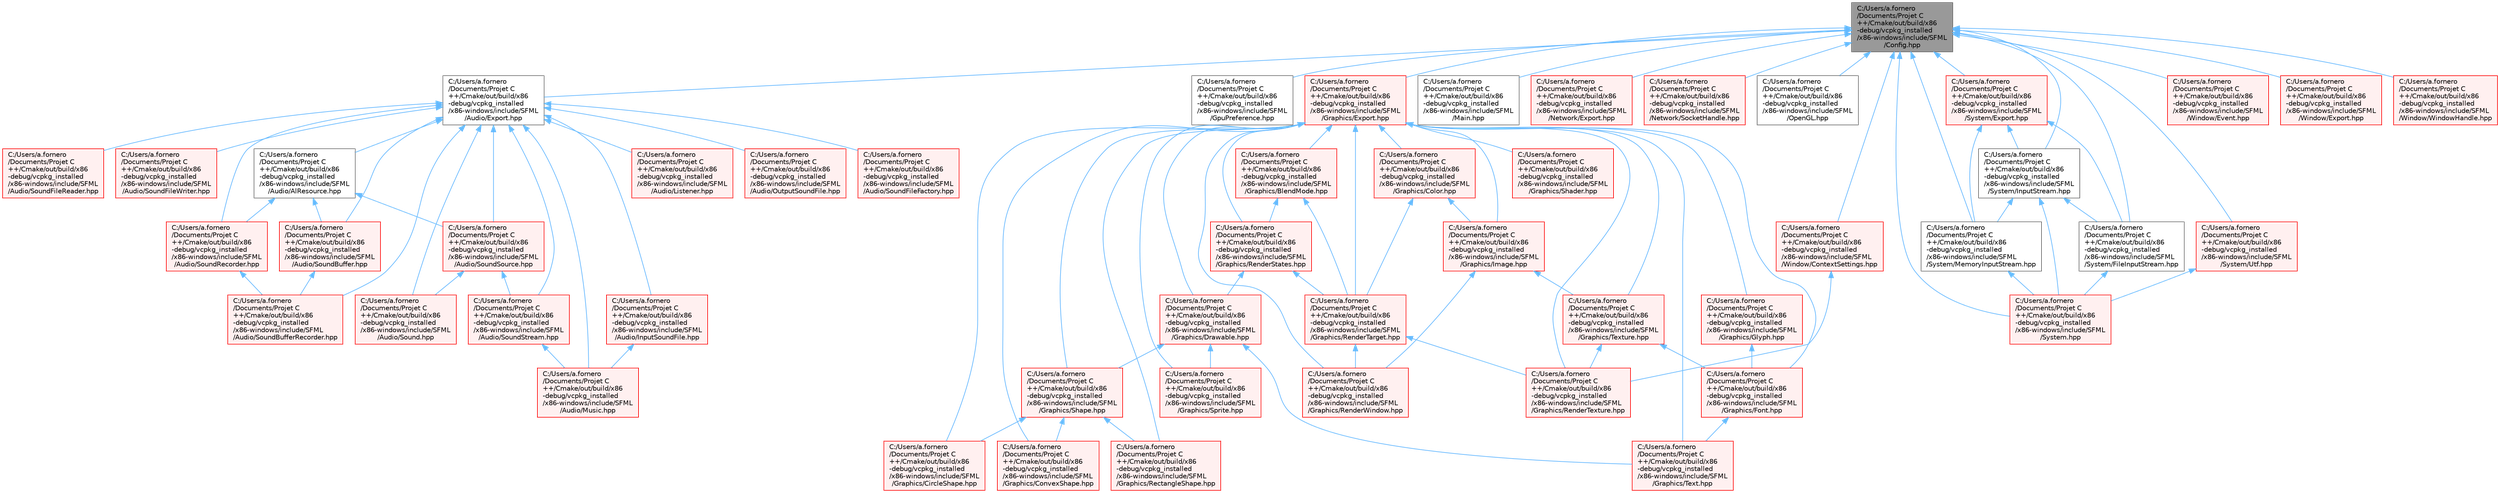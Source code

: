 digraph "C:/Users/a.fornero/Documents/Projet C++/Cmake/out/build/x86-debug/vcpkg_installed/x86-windows/include/SFML/Config.hpp"
{
 // LATEX_PDF_SIZE
  bgcolor="transparent";
  edge [fontname=Helvetica,fontsize=10,labelfontname=Helvetica,labelfontsize=10];
  node [fontname=Helvetica,fontsize=10,shape=box,height=0.2,width=0.4];
  Node1 [id="Node000001",label="C:/Users/a.fornero\l/Documents/Projet C\l++/Cmake/out/build/x86\l-debug/vcpkg_installed\l/x86-windows/include/SFML\l/Config.hpp",height=0.2,width=0.4,color="gray40", fillcolor="grey60", style="filled", fontcolor="black",tooltip=" "];
  Node1 -> Node2 [id="edge1_Node000001_Node000002",dir="back",color="steelblue1",style="solid",tooltip=" "];
  Node2 [id="Node000002",label="C:/Users/a.fornero\l/Documents/Projet C\l++/Cmake/out/build/x86\l-debug/vcpkg_installed\l/x86-windows/include/SFML\l/Audio/Export.hpp",height=0.2,width=0.4,color="grey40", fillcolor="white", style="filled",URL="$_audio_2_export_8hpp.html",tooltip=" "];
  Node2 -> Node3 [id="edge2_Node000002_Node000003",dir="back",color="steelblue1",style="solid",tooltip=" "];
  Node3 [id="Node000003",label="C:/Users/a.fornero\l/Documents/Projet C\l++/Cmake/out/build/x86\l-debug/vcpkg_installed\l/x86-windows/include/SFML\l/Audio/AlResource.hpp",height=0.2,width=0.4,color="grey40", fillcolor="white", style="filled",URL="$_al_resource_8hpp.html",tooltip=" "];
  Node3 -> Node4 [id="edge3_Node000003_Node000004",dir="back",color="steelblue1",style="solid",tooltip=" "];
  Node4 [id="Node000004",label="C:/Users/a.fornero\l/Documents/Projet C\l++/Cmake/out/build/x86\l-debug/vcpkg_installed\l/x86-windows/include/SFML\l/Audio/SoundBuffer.hpp",height=0.2,width=0.4,color="red", fillcolor="#FFF0F0", style="filled",URL="$_sound_buffer_8hpp.html",tooltip=" "];
  Node4 -> Node6 [id="edge4_Node000004_Node000006",dir="back",color="steelblue1",style="solid",tooltip=" "];
  Node6 [id="Node000006",label="C:/Users/a.fornero\l/Documents/Projet C\l++/Cmake/out/build/x86\l-debug/vcpkg_installed\l/x86-windows/include/SFML\l/Audio/SoundBufferRecorder.hpp",height=0.2,width=0.4,color="red", fillcolor="#FFF0F0", style="filled",URL="$_sound_buffer_recorder_8hpp.html",tooltip=" "];
  Node3 -> Node7 [id="edge5_Node000003_Node000007",dir="back",color="steelblue1",style="solid",tooltip=" "];
  Node7 [id="Node000007",label="C:/Users/a.fornero\l/Documents/Projet C\l++/Cmake/out/build/x86\l-debug/vcpkg_installed\l/x86-windows/include/SFML\l/Audio/SoundRecorder.hpp",height=0.2,width=0.4,color="red", fillcolor="#FFF0F0", style="filled",URL="$_sound_recorder_8hpp.html",tooltip=" "];
  Node7 -> Node6 [id="edge6_Node000007_Node000006",dir="back",color="steelblue1",style="solid",tooltip=" "];
  Node3 -> Node8 [id="edge7_Node000003_Node000008",dir="back",color="steelblue1",style="solid",tooltip=" "];
  Node8 [id="Node000008",label="C:/Users/a.fornero\l/Documents/Projet C\l++/Cmake/out/build/x86\l-debug/vcpkg_installed\l/x86-windows/include/SFML\l/Audio/SoundSource.hpp",height=0.2,width=0.4,color="red", fillcolor="#FFF0F0", style="filled",URL="$_sound_source_8hpp.html",tooltip=" "];
  Node8 -> Node9 [id="edge8_Node000008_Node000009",dir="back",color="steelblue1",style="solid",tooltip=" "];
  Node9 [id="Node000009",label="C:/Users/a.fornero\l/Documents/Projet C\l++/Cmake/out/build/x86\l-debug/vcpkg_installed\l/x86-windows/include/SFML\l/Audio/Sound.hpp",height=0.2,width=0.4,color="red", fillcolor="#FFF0F0", style="filled",URL="$_sound_8hpp.html",tooltip=" "];
  Node8 -> Node10 [id="edge9_Node000008_Node000010",dir="back",color="steelblue1",style="solid",tooltip=" "];
  Node10 [id="Node000010",label="C:/Users/a.fornero\l/Documents/Projet C\l++/Cmake/out/build/x86\l-debug/vcpkg_installed\l/x86-windows/include/SFML\l/Audio/SoundStream.hpp",height=0.2,width=0.4,color="red", fillcolor="#FFF0F0", style="filled",URL="$_sound_stream_8hpp.html",tooltip=" "];
  Node10 -> Node11 [id="edge10_Node000010_Node000011",dir="back",color="steelblue1",style="solid",tooltip=" "];
  Node11 [id="Node000011",label="C:/Users/a.fornero\l/Documents/Projet C\l++/Cmake/out/build/x86\l-debug/vcpkg_installed\l/x86-windows/include/SFML\l/Audio/Music.hpp",height=0.2,width=0.4,color="red", fillcolor="#FFF0F0", style="filled",URL="$_music_8hpp.html",tooltip=" "];
  Node2 -> Node12 [id="edge11_Node000002_Node000012",dir="back",color="steelblue1",style="solid",tooltip=" "];
  Node12 [id="Node000012",label="C:/Users/a.fornero\l/Documents/Projet C\l++/Cmake/out/build/x86\l-debug/vcpkg_installed\l/x86-windows/include/SFML\l/Audio/InputSoundFile.hpp",height=0.2,width=0.4,color="red", fillcolor="#FFF0F0", style="filled",URL="$_input_sound_file_8hpp.html",tooltip=" "];
  Node12 -> Node11 [id="edge12_Node000012_Node000011",dir="back",color="steelblue1",style="solid",tooltip=" "];
  Node2 -> Node13 [id="edge13_Node000002_Node000013",dir="back",color="steelblue1",style="solid",tooltip=" "];
  Node13 [id="Node000013",label="C:/Users/a.fornero\l/Documents/Projet C\l++/Cmake/out/build/x86\l-debug/vcpkg_installed\l/x86-windows/include/SFML\l/Audio/Listener.hpp",height=0.2,width=0.4,color="red", fillcolor="#FFF0F0", style="filled",URL="$_listener_8hpp.html",tooltip=" "];
  Node2 -> Node11 [id="edge14_Node000002_Node000011",dir="back",color="steelblue1",style="solid",tooltip=" "];
  Node2 -> Node14 [id="edge15_Node000002_Node000014",dir="back",color="steelblue1",style="solid",tooltip=" "];
  Node14 [id="Node000014",label="C:/Users/a.fornero\l/Documents/Projet C\l++/Cmake/out/build/x86\l-debug/vcpkg_installed\l/x86-windows/include/SFML\l/Audio/OutputSoundFile.hpp",height=0.2,width=0.4,color="red", fillcolor="#FFF0F0", style="filled",URL="$_output_sound_file_8hpp.html",tooltip=" "];
  Node2 -> Node9 [id="edge16_Node000002_Node000009",dir="back",color="steelblue1",style="solid",tooltip=" "];
  Node2 -> Node4 [id="edge17_Node000002_Node000004",dir="back",color="steelblue1",style="solid",tooltip=" "];
  Node2 -> Node6 [id="edge18_Node000002_Node000006",dir="back",color="steelblue1",style="solid",tooltip=" "];
  Node2 -> Node15 [id="edge19_Node000002_Node000015",dir="back",color="steelblue1",style="solid",tooltip=" "];
  Node15 [id="Node000015",label="C:/Users/a.fornero\l/Documents/Projet C\l++/Cmake/out/build/x86\l-debug/vcpkg_installed\l/x86-windows/include/SFML\l/Audio/SoundFileFactory.hpp",height=0.2,width=0.4,color="red", fillcolor="#FFF0F0", style="filled",URL="$_sound_file_factory_8hpp.html",tooltip=" "];
  Node2 -> Node16 [id="edge20_Node000002_Node000016",dir="back",color="steelblue1",style="solid",tooltip=" "];
  Node16 [id="Node000016",label="C:/Users/a.fornero\l/Documents/Projet C\l++/Cmake/out/build/x86\l-debug/vcpkg_installed\l/x86-windows/include/SFML\l/Audio/SoundFileReader.hpp",height=0.2,width=0.4,color="red", fillcolor="#FFF0F0", style="filled",URL="$_sound_file_reader_8hpp.html",tooltip=" "];
  Node2 -> Node17 [id="edge21_Node000002_Node000017",dir="back",color="steelblue1",style="solid",tooltip=" "];
  Node17 [id="Node000017",label="C:/Users/a.fornero\l/Documents/Projet C\l++/Cmake/out/build/x86\l-debug/vcpkg_installed\l/x86-windows/include/SFML\l/Audio/SoundFileWriter.hpp",height=0.2,width=0.4,color="red", fillcolor="#FFF0F0", style="filled",URL="$_sound_file_writer_8hpp.html",tooltip=" "];
  Node2 -> Node7 [id="edge22_Node000002_Node000007",dir="back",color="steelblue1",style="solid",tooltip=" "];
  Node2 -> Node8 [id="edge23_Node000002_Node000008",dir="back",color="steelblue1",style="solid",tooltip=" "];
  Node2 -> Node10 [id="edge24_Node000002_Node000010",dir="back",color="steelblue1",style="solid",tooltip=" "];
  Node1 -> Node18 [id="edge25_Node000001_Node000018",dir="back",color="steelblue1",style="solid",tooltip=" "];
  Node18 [id="Node000018",label="C:/Users/a.fornero\l/Documents/Projet C\l++/Cmake/out/build/x86\l-debug/vcpkg_installed\l/x86-windows/include/SFML\l/GpuPreference.hpp",height=0.2,width=0.4,color="grey40", fillcolor="white", style="filled",URL="$_gpu_preference_8hpp.html",tooltip="Headers."];
  Node1 -> Node19 [id="edge26_Node000001_Node000019",dir="back",color="steelblue1",style="solid",tooltip=" "];
  Node19 [id="Node000019",label="C:/Users/a.fornero\l/Documents/Projet C\l++/Cmake/out/build/x86\l-debug/vcpkg_installed\l/x86-windows/include/SFML\l/Graphics/Export.hpp",height=0.2,width=0.4,color="red", fillcolor="#FFF0F0", style="filled",URL="$_graphics_2_export_8hpp.html",tooltip=" "];
  Node19 -> Node20 [id="edge27_Node000019_Node000020",dir="back",color="steelblue1",style="solid",tooltip=" "];
  Node20 [id="Node000020",label="C:/Users/a.fornero\l/Documents/Projet C\l++/Cmake/out/build/x86\l-debug/vcpkg_installed\l/x86-windows/include/SFML\l/Graphics/BlendMode.hpp",height=0.2,width=0.4,color="red", fillcolor="#FFF0F0", style="filled",URL="$_blend_mode_8hpp.html",tooltip=" "];
  Node20 -> Node22 [id="edge28_Node000020_Node000022",dir="back",color="steelblue1",style="solid",tooltip=" "];
  Node22 [id="Node000022",label="C:/Users/a.fornero\l/Documents/Projet C\l++/Cmake/out/build/x86\l-debug/vcpkg_installed\l/x86-windows/include/SFML\l/Graphics/RenderStates.hpp",height=0.2,width=0.4,color="red", fillcolor="#FFF0F0", style="filled",URL="$_render_states_8hpp.html",tooltip=" "];
  Node22 -> Node23 [id="edge29_Node000022_Node000023",dir="back",color="steelblue1",style="solid",tooltip=" "];
  Node23 [id="Node000023",label="C:/Users/a.fornero\l/Documents/Projet C\l++/Cmake/out/build/x86\l-debug/vcpkg_installed\l/x86-windows/include/SFML\l/Graphics/Drawable.hpp",height=0.2,width=0.4,color="red", fillcolor="#FFF0F0", style="filled",URL="$_drawable_8hpp.html",tooltip=" "];
  Node23 -> Node24 [id="edge30_Node000023_Node000024",dir="back",color="steelblue1",style="solid",tooltip=" "];
  Node24 [id="Node000024",label="C:/Users/a.fornero\l/Documents/Projet C\l++/Cmake/out/build/x86\l-debug/vcpkg_installed\l/x86-windows/include/SFML\l/Graphics/Shape.hpp",height=0.2,width=0.4,color="red", fillcolor="#FFF0F0", style="filled",URL="$_shape_8hpp.html",tooltip=" "];
  Node24 -> Node25 [id="edge31_Node000024_Node000025",dir="back",color="steelblue1",style="solid",tooltip=" "];
  Node25 [id="Node000025",label="C:/Users/a.fornero\l/Documents/Projet C\l++/Cmake/out/build/x86\l-debug/vcpkg_installed\l/x86-windows/include/SFML\l/Graphics/CircleShape.hpp",height=0.2,width=0.4,color="red", fillcolor="#FFF0F0", style="filled",URL="$_circle_shape_8hpp.html",tooltip=" "];
  Node24 -> Node26 [id="edge32_Node000024_Node000026",dir="back",color="steelblue1",style="solid",tooltip=" "];
  Node26 [id="Node000026",label="C:/Users/a.fornero\l/Documents/Projet C\l++/Cmake/out/build/x86\l-debug/vcpkg_installed\l/x86-windows/include/SFML\l/Graphics/ConvexShape.hpp",height=0.2,width=0.4,color="red", fillcolor="#FFF0F0", style="filled",URL="$_convex_shape_8hpp.html",tooltip=" "];
  Node24 -> Node27 [id="edge33_Node000024_Node000027",dir="back",color="steelblue1",style="solid",tooltip=" "];
  Node27 [id="Node000027",label="C:/Users/a.fornero\l/Documents/Projet C\l++/Cmake/out/build/x86\l-debug/vcpkg_installed\l/x86-windows/include/SFML\l/Graphics/RectangleShape.hpp",height=0.2,width=0.4,color="red", fillcolor="#FFF0F0", style="filled",URL="$_rectangle_shape_8hpp.html",tooltip=" "];
  Node23 -> Node28 [id="edge34_Node000023_Node000028",dir="back",color="steelblue1",style="solid",tooltip=" "];
  Node28 [id="Node000028",label="C:/Users/a.fornero\l/Documents/Projet C\l++/Cmake/out/build/x86\l-debug/vcpkg_installed\l/x86-windows/include/SFML\l/Graphics/Sprite.hpp",height=0.2,width=0.4,color="red", fillcolor="#FFF0F0", style="filled",URL="$_sprite_8hpp.html",tooltip=" "];
  Node23 -> Node29 [id="edge35_Node000023_Node000029",dir="back",color="steelblue1",style="solid",tooltip=" "];
  Node29 [id="Node000029",label="C:/Users/a.fornero\l/Documents/Projet C\l++/Cmake/out/build/x86\l-debug/vcpkg_installed\l/x86-windows/include/SFML\l/Graphics/Text.hpp",height=0.2,width=0.4,color="red", fillcolor="#FFF0F0", style="filled",URL="$_text_8hpp.html",tooltip=" "];
  Node22 -> Node32 [id="edge36_Node000022_Node000032",dir="back",color="steelblue1",style="solid",tooltip=" "];
  Node32 [id="Node000032",label="C:/Users/a.fornero\l/Documents/Projet C\l++/Cmake/out/build/x86\l-debug/vcpkg_installed\l/x86-windows/include/SFML\l/Graphics/RenderTarget.hpp",height=0.2,width=0.4,color="red", fillcolor="#FFF0F0", style="filled",URL="$_render_target_8hpp.html",tooltip=" "];
  Node32 -> Node33 [id="edge37_Node000032_Node000033",dir="back",color="steelblue1",style="solid",tooltip=" "];
  Node33 [id="Node000033",label="C:/Users/a.fornero\l/Documents/Projet C\l++/Cmake/out/build/x86\l-debug/vcpkg_installed\l/x86-windows/include/SFML\l/Graphics/RenderTexture.hpp",height=0.2,width=0.4,color="red", fillcolor="#FFF0F0", style="filled",URL="$_render_texture_8hpp.html",tooltip=" "];
  Node32 -> Node34 [id="edge38_Node000032_Node000034",dir="back",color="steelblue1",style="solid",tooltip=" "];
  Node34 [id="Node000034",label="C:/Users/a.fornero\l/Documents/Projet C\l++/Cmake/out/build/x86\l-debug/vcpkg_installed\l/x86-windows/include/SFML\l/Graphics/RenderWindow.hpp",height=0.2,width=0.4,color="red", fillcolor="#FFF0F0", style="filled",URL="$_render_window_8hpp.html",tooltip=" "];
  Node20 -> Node32 [id="edge39_Node000020_Node000032",dir="back",color="steelblue1",style="solid",tooltip=" "];
  Node19 -> Node25 [id="edge40_Node000019_Node000025",dir="back",color="steelblue1",style="solid",tooltip=" "];
  Node19 -> Node35 [id="edge41_Node000019_Node000035",dir="back",color="steelblue1",style="solid",tooltip=" "];
  Node35 [id="Node000035",label="C:/Users/a.fornero\l/Documents/Projet C\l++/Cmake/out/build/x86\l-debug/vcpkg_installed\l/x86-windows/include/SFML\l/Graphics/Color.hpp",height=0.2,width=0.4,color="red", fillcolor="#FFF0F0", style="filled",URL="$_color_8hpp.html",tooltip=" "];
  Node35 -> Node38 [id="edge42_Node000035_Node000038",dir="back",color="steelblue1",style="solid",tooltip=" "];
  Node38 [id="Node000038",label="C:/Users/a.fornero\l/Documents/Projet C\l++/Cmake/out/build/x86\l-debug/vcpkg_installed\l/x86-windows/include/SFML\l/Graphics/Image.hpp",height=0.2,width=0.4,color="red", fillcolor="#FFF0F0", style="filled",URL="$_image_8hpp.html",tooltip=" "];
  Node38 -> Node34 [id="edge43_Node000038_Node000034",dir="back",color="steelblue1",style="solid",tooltip=" "];
  Node38 -> Node39 [id="edge44_Node000038_Node000039",dir="back",color="steelblue1",style="solid",tooltip=" "];
  Node39 [id="Node000039",label="C:/Users/a.fornero\l/Documents/Projet C\l++/Cmake/out/build/x86\l-debug/vcpkg_installed\l/x86-windows/include/SFML\l/Graphics/Texture.hpp",height=0.2,width=0.4,color="red", fillcolor="#FFF0F0", style="filled",URL="$_texture_8hpp.html",tooltip=" "];
  Node39 -> Node40 [id="edge45_Node000039_Node000040",dir="back",color="steelblue1",style="solid",tooltip=" "];
  Node40 [id="Node000040",label="C:/Users/a.fornero\l/Documents/Projet C\l++/Cmake/out/build/x86\l-debug/vcpkg_installed\l/x86-windows/include/SFML\l/Graphics/Font.hpp",height=0.2,width=0.4,color="red", fillcolor="#FFF0F0", style="filled",URL="$_font_8hpp.html",tooltip=" "];
  Node40 -> Node29 [id="edge46_Node000040_Node000029",dir="back",color="steelblue1",style="solid",tooltip=" "];
  Node39 -> Node33 [id="edge47_Node000039_Node000033",dir="back",color="steelblue1",style="solid",tooltip=" "];
  Node35 -> Node32 [id="edge48_Node000035_Node000032",dir="back",color="steelblue1",style="solid",tooltip=" "];
  Node19 -> Node26 [id="edge49_Node000019_Node000026",dir="back",color="steelblue1",style="solid",tooltip=" "];
  Node19 -> Node23 [id="edge50_Node000019_Node000023",dir="back",color="steelblue1",style="solid",tooltip=" "];
  Node19 -> Node40 [id="edge51_Node000019_Node000040",dir="back",color="steelblue1",style="solid",tooltip=" "];
  Node19 -> Node42 [id="edge52_Node000019_Node000042",dir="back",color="steelblue1",style="solid",tooltip=" "];
  Node42 [id="Node000042",label="C:/Users/a.fornero\l/Documents/Projet C\l++/Cmake/out/build/x86\l-debug/vcpkg_installed\l/x86-windows/include/SFML\l/Graphics/Glyph.hpp",height=0.2,width=0.4,color="red", fillcolor="#FFF0F0", style="filled",URL="$_glyph_8hpp.html",tooltip=" "];
  Node42 -> Node40 [id="edge53_Node000042_Node000040",dir="back",color="steelblue1",style="solid",tooltip=" "];
  Node19 -> Node38 [id="edge54_Node000019_Node000038",dir="back",color="steelblue1",style="solid",tooltip=" "];
  Node19 -> Node27 [id="edge55_Node000019_Node000027",dir="back",color="steelblue1",style="solid",tooltip=" "];
  Node19 -> Node22 [id="edge56_Node000019_Node000022",dir="back",color="steelblue1",style="solid",tooltip=" "];
  Node19 -> Node32 [id="edge57_Node000019_Node000032",dir="back",color="steelblue1",style="solid",tooltip=" "];
  Node19 -> Node33 [id="edge58_Node000019_Node000033",dir="back",color="steelblue1",style="solid",tooltip=" "];
  Node19 -> Node34 [id="edge59_Node000019_Node000034",dir="back",color="steelblue1",style="solid",tooltip=" "];
  Node19 -> Node37 [id="edge60_Node000019_Node000037",dir="back",color="steelblue1",style="solid",tooltip=" "];
  Node37 [id="Node000037",label="C:/Users/a.fornero\l/Documents/Projet C\l++/Cmake/out/build/x86\l-debug/vcpkg_installed\l/x86-windows/include/SFML\l/Graphics/Shader.hpp",height=0.2,width=0.4,color="red", fillcolor="#FFF0F0", style="filled",URL="$_shader_8hpp.html",tooltip=" "];
  Node19 -> Node24 [id="edge61_Node000019_Node000024",dir="back",color="steelblue1",style="solid",tooltip=" "];
  Node19 -> Node28 [id="edge62_Node000019_Node000028",dir="back",color="steelblue1",style="solid",tooltip=" "];
  Node19 -> Node29 [id="edge63_Node000019_Node000029",dir="back",color="steelblue1",style="solid",tooltip=" "];
  Node19 -> Node39 [id="edge64_Node000019_Node000039",dir="back",color="steelblue1",style="solid",tooltip=" "];
  Node1 -> Node46 [id="edge65_Node000001_Node000046",dir="back",color="steelblue1",style="solid",tooltip=" "];
  Node46 [id="Node000046",label="C:/Users/a.fornero\l/Documents/Projet C\l++/Cmake/out/build/x86\l-debug/vcpkg_installed\l/x86-windows/include/SFML\l/Main.hpp",height=0.2,width=0.4,color="grey40", fillcolor="white", style="filled",URL="$_main_8hpp.html",tooltip=" "];
  Node1 -> Node47 [id="edge66_Node000001_Node000047",dir="back",color="steelblue1",style="solid",tooltip=" "];
  Node47 [id="Node000047",label="C:/Users/a.fornero\l/Documents/Projet C\l++/Cmake/out/build/x86\l-debug/vcpkg_installed\l/x86-windows/include/SFML\l/Network/Export.hpp",height=0.2,width=0.4,color="red", fillcolor="#FFF0F0", style="filled",URL="$_network_2_export_8hpp.html",tooltip=" "];
  Node1 -> Node58 [id="edge67_Node000001_Node000058",dir="back",color="steelblue1",style="solid",tooltip=" "];
  Node58 [id="Node000058",label="C:/Users/a.fornero\l/Documents/Projet C\l++/Cmake/out/build/x86\l-debug/vcpkg_installed\l/x86-windows/include/SFML\l/Network/SocketHandle.hpp",height=0.2,width=0.4,color="red", fillcolor="#FFF0F0", style="filled",URL="$_socket_handle_8hpp.html",tooltip=" "];
  Node1 -> Node59 [id="edge68_Node000001_Node000059",dir="back",color="steelblue1",style="solid",tooltip=" "];
  Node59 [id="Node000059",label="C:/Users/a.fornero\l/Documents/Projet C\l++/Cmake/out/build/x86\l-debug/vcpkg_installed\l/x86-windows/include/SFML\l/OpenGL.hpp",height=0.2,width=0.4,color="grey40", fillcolor="white", style="filled",URL="$_open_g_l_8hpp.html",tooltip=" "];
  Node1 -> Node60 [id="edge69_Node000001_Node000060",dir="back",color="steelblue1",style="solid",tooltip=" "];
  Node60 [id="Node000060",label="C:/Users/a.fornero\l/Documents/Projet C\l++/Cmake/out/build/x86\l-debug/vcpkg_installed\l/x86-windows/include/SFML\l/System.hpp",height=0.2,width=0.4,color="red", fillcolor="#FFF0F0", style="filled",URL="$_system_8hpp.html",tooltip=" "];
  Node1 -> Node62 [id="edge70_Node000001_Node000062",dir="back",color="steelblue1",style="solid",tooltip=" "];
  Node62 [id="Node000062",label="C:/Users/a.fornero\l/Documents/Projet C\l++/Cmake/out/build/x86\l-debug/vcpkg_installed\l/x86-windows/include/SFML\l/System/Export.hpp",height=0.2,width=0.4,color="red", fillcolor="#FFF0F0", style="filled",URL="$_system_2_export_8hpp.html",tooltip=" "];
  Node62 -> Node67 [id="edge71_Node000062_Node000067",dir="back",color="steelblue1",style="solid",tooltip=" "];
  Node67 [id="Node000067",label="C:/Users/a.fornero\l/Documents/Projet C\l++/Cmake/out/build/x86\l-debug/vcpkg_installed\l/x86-windows/include/SFML\l/System/FileInputStream.hpp",height=0.2,width=0.4,color="grey40", fillcolor="white", style="filled",URL="$_file_input_stream_8hpp.html",tooltip=" "];
  Node67 -> Node60 [id="edge72_Node000067_Node000060",dir="back",color="steelblue1",style="solid",tooltip=" "];
  Node62 -> Node68 [id="edge73_Node000062_Node000068",dir="back",color="steelblue1",style="solid",tooltip=" "];
  Node68 [id="Node000068",label="C:/Users/a.fornero\l/Documents/Projet C\l++/Cmake/out/build/x86\l-debug/vcpkg_installed\l/x86-windows/include/SFML\l/System/InputStream.hpp",height=0.2,width=0.4,color="grey40", fillcolor="white", style="filled",URL="$_input_stream_8hpp.html",tooltip=" "];
  Node68 -> Node60 [id="edge74_Node000068_Node000060",dir="back",color="steelblue1",style="solid",tooltip=" "];
  Node68 -> Node67 [id="edge75_Node000068_Node000067",dir="back",color="steelblue1",style="solid",tooltip=" "];
  Node68 -> Node69 [id="edge76_Node000068_Node000069",dir="back",color="steelblue1",style="solid",tooltip=" "];
  Node69 [id="Node000069",label="C:/Users/a.fornero\l/Documents/Projet C\l++/Cmake/out/build/x86\l-debug/vcpkg_installed\l/x86-windows/include/SFML\l/System/MemoryInputStream.hpp",height=0.2,width=0.4,color="grey40", fillcolor="white", style="filled",URL="$_memory_input_stream_8hpp.html",tooltip=" "];
  Node69 -> Node60 [id="edge77_Node000069_Node000060",dir="back",color="steelblue1",style="solid",tooltip=" "];
  Node62 -> Node69 [id="edge78_Node000062_Node000069",dir="back",color="steelblue1",style="solid",tooltip=" "];
  Node1 -> Node67 [id="edge79_Node000001_Node000067",dir="back",color="steelblue1",style="solid",tooltip=" "];
  Node1 -> Node68 [id="edge80_Node000001_Node000068",dir="back",color="steelblue1",style="solid",tooltip=" "];
  Node1 -> Node69 [id="edge81_Node000001_Node000069",dir="back",color="steelblue1",style="solid",tooltip=" "];
  Node1 -> Node87 [id="edge82_Node000001_Node000087",dir="back",color="steelblue1",style="solid",tooltip=" "];
  Node87 [id="Node000087",label="C:/Users/a.fornero\l/Documents/Projet C\l++/Cmake/out/build/x86\l-debug/vcpkg_installed\l/x86-windows/include/SFML\l/System/Utf.hpp",height=0.2,width=0.4,color="red", fillcolor="#FFF0F0", style="filled",URL="$_utf_8hpp.html",tooltip=" "];
  Node87 -> Node60 [id="edge83_Node000087_Node000060",dir="back",color="steelblue1",style="solid",tooltip=" "];
  Node1 -> Node88 [id="edge84_Node000001_Node000088",dir="back",color="steelblue1",style="solid",tooltip=" "];
  Node88 [id="Node000088",label="C:/Users/a.fornero\l/Documents/Projet C\l++/Cmake/out/build/x86\l-debug/vcpkg_installed\l/x86-windows/include/SFML\l/Window/ContextSettings.hpp",height=0.2,width=0.4,color="red", fillcolor="#FFF0F0", style="filled",URL="$_context_settings_8hpp.html",tooltip=" "];
  Node88 -> Node33 [id="edge85_Node000088_Node000033",dir="back",color="steelblue1",style="solid",tooltip=" "];
  Node1 -> Node84 [id="edge86_Node000001_Node000084",dir="back",color="steelblue1",style="solid",tooltip=" "];
  Node84 [id="Node000084",label="C:/Users/a.fornero\l/Documents/Projet C\l++/Cmake/out/build/x86\l-debug/vcpkg_installed\l/x86-windows/include/SFML\l/Window/Event.hpp",height=0.2,width=0.4,color="red", fillcolor="#FFF0F0", style="filled",URL="$_event_8hpp.html",tooltip=" "];
  Node1 -> Node89 [id="edge87_Node000001_Node000089",dir="back",color="steelblue1",style="solid",tooltip=" "];
  Node89 [id="Node000089",label="C:/Users/a.fornero\l/Documents/Projet C\l++/Cmake/out/build/x86\l-debug/vcpkg_installed\l/x86-windows/include/SFML\l/Window/Export.hpp",height=0.2,width=0.4,color="red", fillcolor="#FFF0F0", style="filled",URL="$_window_2_export_8hpp.html",tooltip=" "];
  Node1 -> Node95 [id="edge88_Node000001_Node000095",dir="back",color="steelblue1",style="solid",tooltip=" "];
  Node95 [id="Node000095",label="C:/Users/a.fornero\l/Documents/Projet C\l++/Cmake/out/build/x86\l-debug/vcpkg_installed\l/x86-windows/include/SFML\l/Window/WindowHandle.hpp",height=0.2,width=0.4,color="red", fillcolor="#FFF0F0", style="filled",URL="$_window_handle_8hpp.html",tooltip=" "];
}
